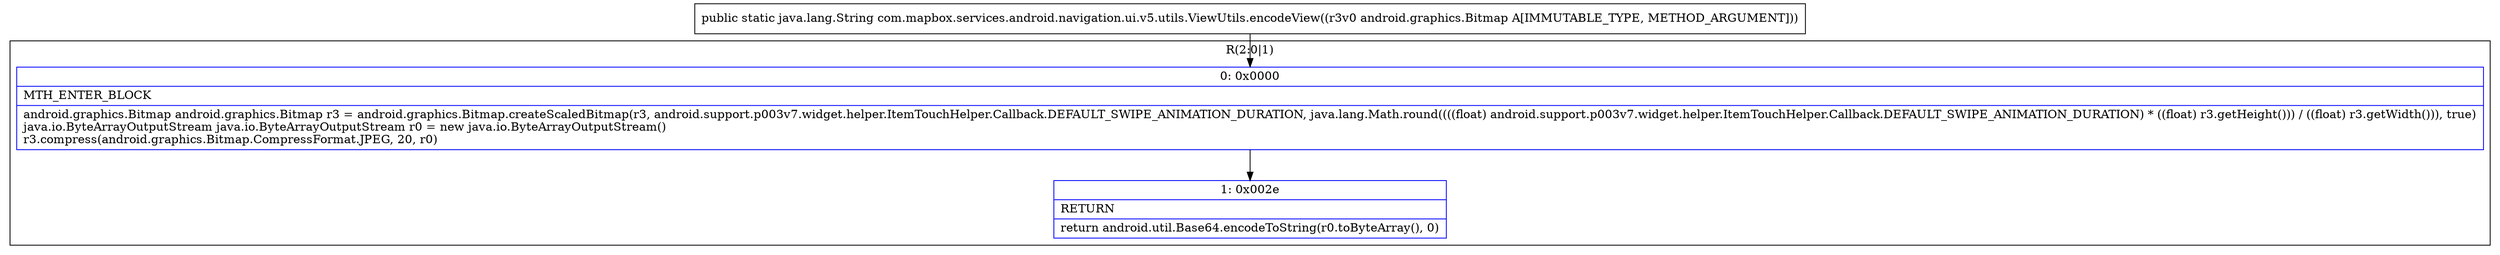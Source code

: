digraph "CFG forcom.mapbox.services.android.navigation.ui.v5.utils.ViewUtils.encodeView(Landroid\/graphics\/Bitmap;)Ljava\/lang\/String;" {
subgraph cluster_Region_1862918396 {
label = "R(2:0|1)";
node [shape=record,color=blue];
Node_0 [shape=record,label="{0\:\ 0x0000|MTH_ENTER_BLOCK\l|android.graphics.Bitmap android.graphics.Bitmap r3 = android.graphics.Bitmap.createScaledBitmap(r3, android.support.p003v7.widget.helper.ItemTouchHelper.Callback.DEFAULT_SWIPE_ANIMATION_DURATION, java.lang.Math.round((((float) android.support.p003v7.widget.helper.ItemTouchHelper.Callback.DEFAULT_SWIPE_ANIMATION_DURATION) * ((float) r3.getHeight())) \/ ((float) r3.getWidth())), true)\ljava.io.ByteArrayOutputStream java.io.ByteArrayOutputStream r0 = new java.io.ByteArrayOutputStream()\lr3.compress(android.graphics.Bitmap.CompressFormat.JPEG, 20, r0)\l}"];
Node_1 [shape=record,label="{1\:\ 0x002e|RETURN\l|return android.util.Base64.encodeToString(r0.toByteArray(), 0)\l}"];
}
MethodNode[shape=record,label="{public static java.lang.String com.mapbox.services.android.navigation.ui.v5.utils.ViewUtils.encodeView((r3v0 android.graphics.Bitmap A[IMMUTABLE_TYPE, METHOD_ARGUMENT])) }"];
MethodNode -> Node_0;
Node_0 -> Node_1;
}

